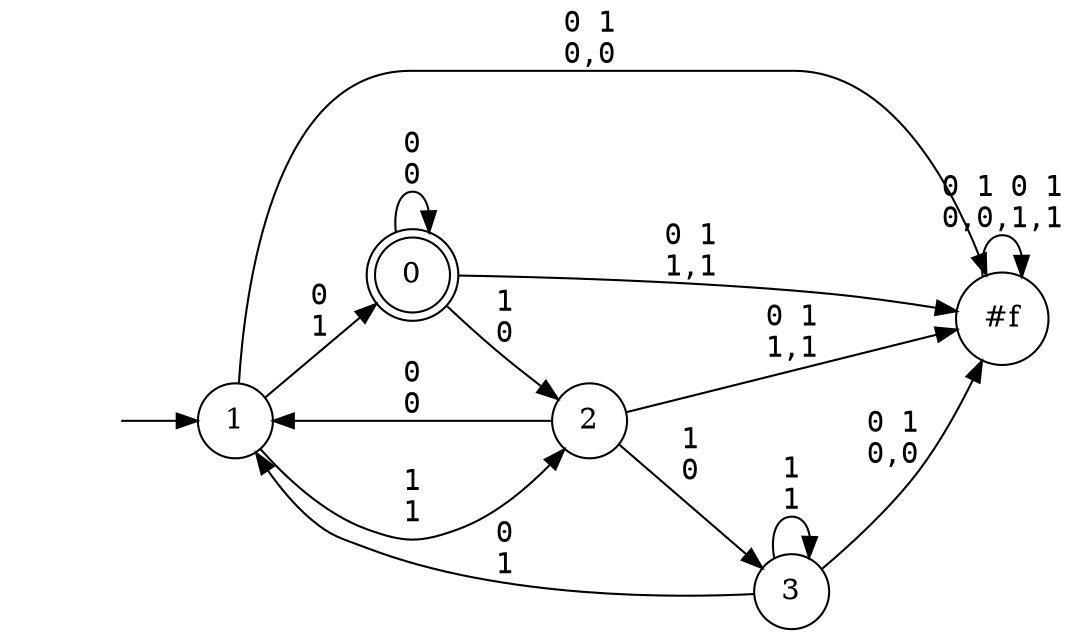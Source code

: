 digraph G {
rankdir="LR";edge[fontname=Courier];
node[shape=circle];
"#entry#"[shape=none label=""];
"0"[shape=doublecircle];
"#entry#"->"1"
"1"->"#f"[label="0 1\n0,0"];
"1"->"0"[label="0\n1"];
"1"->"2"[label="1\n1"];
"#f"->"#f"[label="0 1 0 1\n0,0,1,1"];
"0"->"0"[label="0\n0"];
"0"->"2"[label="1\n0"];
"0"->"#f"[label="0 1\n1,1"];
"2"->"1"[label="0\n0"];
"2"->"3"[label="1\n0"];
"2"->"#f"[label="0 1\n1,1"];
"3"->"#f"[label="0 1\n0,0"];
"3"->"1"[label="0\n1"];
"3"->"3"[label="1\n1"];
}
